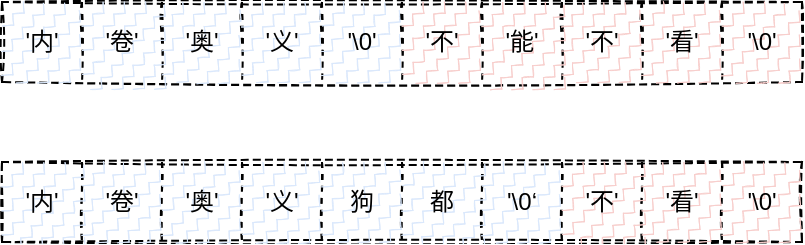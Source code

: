 <mxfile version="16.5.6" type="github">
  <diagram id="d6Chr1kHq6BCrnBENWaE" name="Page-1">
    <mxGraphModel dx="1016" dy="504" grid="1" gridSize="10" guides="1" tooltips="1" connect="1" arrows="1" fold="1" page="1" pageScale="1" pageWidth="827" pageHeight="1169" math="0" shadow="0">
      <root>
        <mxCell id="0" />
        <mxCell id="1" parent="0" />
        <mxCell id="epqsiHfunm-0UIE78kq6-46" value="" style="shape=table;startSize=0;container=1;collapsible=0;childLayout=tableLayout;shadow=0;dashed=1;sketch=1;fillColor=none;flipH=0;" vertex="1" parent="1">
          <mxGeometry x="120" y="120" width="400" height="40" as="geometry" />
        </mxCell>
        <mxCell id="epqsiHfunm-0UIE78kq6-261" style="shape=tableRow;horizontal=0;startSize=0;swimlaneHead=0;swimlaneBody=0;top=0;left=0;bottom=0;right=0;collapsible=0;dropTarget=0;fillColor=none;points=[[0,0.5],[1,0.5]];portConstraint=eastwest;shadow=0;dashed=1;sketch=1;" vertex="1" parent="epqsiHfunm-0UIE78kq6-46">
          <mxGeometry width="400" height="40" as="geometry" />
        </mxCell>
        <mxCell id="epqsiHfunm-0UIE78kq6-274" value="&#39;内&#39;" style="shape=partialRectangle;html=1;whiteSpace=wrap;connectable=0;overflow=hidden;fillColor=#dae8fc;top=0;left=0;bottom=0;right=0;pointerEvents=1;shadow=0;dashed=1;sketch=1;fillStyle=zigzag-line;strokeColor=#6c8ebf;" vertex="1" parent="epqsiHfunm-0UIE78kq6-261">
          <mxGeometry width="40" height="40" as="geometry">
            <mxRectangle width="40" height="40" as="alternateBounds" />
          </mxGeometry>
        </mxCell>
        <mxCell id="epqsiHfunm-0UIE78kq6-273" value="&#39;卷&#39;" style="shape=partialRectangle;html=1;whiteSpace=wrap;connectable=0;overflow=hidden;fillColor=#dae8fc;top=0;left=0;bottom=0;right=0;pointerEvents=1;shadow=0;dashed=1;sketch=1;fillStyle=zigzag-line;strokeColor=#6c8ebf;" vertex="1" parent="epqsiHfunm-0UIE78kq6-261">
          <mxGeometry x="40" width="40" height="40" as="geometry">
            <mxRectangle width="40" height="40" as="alternateBounds" />
          </mxGeometry>
        </mxCell>
        <mxCell id="epqsiHfunm-0UIE78kq6-272" value="&#39;奥&#39;" style="shape=partialRectangle;html=1;whiteSpace=wrap;connectable=0;overflow=hidden;fillColor=#dae8fc;top=0;left=0;bottom=0;right=0;pointerEvents=1;shadow=0;dashed=1;sketch=1;fillStyle=zigzag-line;strokeColor=#6c8ebf;" vertex="1" parent="epqsiHfunm-0UIE78kq6-261">
          <mxGeometry x="80" width="40" height="40" as="geometry">
            <mxRectangle width="40" height="40" as="alternateBounds" />
          </mxGeometry>
        </mxCell>
        <mxCell id="epqsiHfunm-0UIE78kq6-271" value="&#39;义&#39;" style="shape=partialRectangle;html=1;whiteSpace=wrap;connectable=0;overflow=hidden;fillColor=#dae8fc;top=0;left=0;bottom=0;right=0;pointerEvents=1;shadow=0;dashed=1;sketch=1;fillStyle=zigzag-line;strokeColor=#6c8ebf;" vertex="1" parent="epqsiHfunm-0UIE78kq6-261">
          <mxGeometry x="120" width="40" height="40" as="geometry">
            <mxRectangle width="40" height="40" as="alternateBounds" />
          </mxGeometry>
        </mxCell>
        <mxCell id="epqsiHfunm-0UIE78kq6-270" value="&#39;\0&#39;" style="shape=partialRectangle;html=1;whiteSpace=wrap;connectable=0;overflow=hidden;fillColor=#dae8fc;top=0;left=0;bottom=0;right=0;pointerEvents=1;shadow=0;dashed=1;sketch=1;fillStyle=zigzag-line;strokeColor=#6c8ebf;" vertex="1" parent="epqsiHfunm-0UIE78kq6-261">
          <mxGeometry x="160" width="40" height="40" as="geometry">
            <mxRectangle width="40" height="40" as="alternateBounds" />
          </mxGeometry>
        </mxCell>
        <mxCell id="epqsiHfunm-0UIE78kq6-269" value="&#39;不&#39;" style="shape=partialRectangle;html=1;whiteSpace=wrap;connectable=0;overflow=hidden;fillColor=#f8cecc;top=0;left=0;bottom=0;right=0;pointerEvents=1;shadow=0;dashed=1;sketch=1;strokeColor=#b85450;fillStyle=zigzag-line;" vertex="1" parent="epqsiHfunm-0UIE78kq6-261">
          <mxGeometry x="200" width="40" height="40" as="geometry">
            <mxRectangle width="40" height="40" as="alternateBounds" />
          </mxGeometry>
        </mxCell>
        <mxCell id="epqsiHfunm-0UIE78kq6-268" value="&#39;能&#39;" style="shape=partialRectangle;html=1;whiteSpace=wrap;connectable=0;overflow=hidden;fillColor=#f8cecc;top=0;left=0;bottom=0;right=0;pointerEvents=1;shadow=0;dashed=1;sketch=1;strokeColor=#b85450;fillStyle=zigzag-line;" vertex="1" parent="epqsiHfunm-0UIE78kq6-261">
          <mxGeometry x="240" width="40" height="40" as="geometry">
            <mxRectangle width="40" height="40" as="alternateBounds" />
          </mxGeometry>
        </mxCell>
        <mxCell id="epqsiHfunm-0UIE78kq6-267" value="&#39;不&#39;" style="shape=partialRectangle;html=1;whiteSpace=wrap;connectable=0;overflow=hidden;fillColor=#f8cecc;top=0;left=0;bottom=0;right=0;pointerEvents=1;shadow=0;dashed=1;sketch=1;strokeColor=#b85450;fillStyle=zigzag-line;" vertex="1" parent="epqsiHfunm-0UIE78kq6-261">
          <mxGeometry x="280" width="40" height="40" as="geometry">
            <mxRectangle width="40" height="40" as="alternateBounds" />
          </mxGeometry>
        </mxCell>
        <mxCell id="epqsiHfunm-0UIE78kq6-266" value="&#39;看&#39;" style="shape=partialRectangle;html=1;whiteSpace=wrap;connectable=0;overflow=hidden;fillColor=#f8cecc;top=0;left=0;bottom=0;right=0;pointerEvents=1;shadow=0;dashed=1;sketch=1;strokeColor=#b85450;fillStyle=zigzag-line;" vertex="1" parent="epqsiHfunm-0UIE78kq6-261">
          <mxGeometry x="320" width="40" height="40" as="geometry">
            <mxRectangle width="40" height="40" as="alternateBounds" />
          </mxGeometry>
        </mxCell>
        <mxCell id="epqsiHfunm-0UIE78kq6-262" value="&#39;\0&#39;" style="shape=partialRectangle;html=1;whiteSpace=wrap;connectable=0;overflow=hidden;fillColor=#f8cecc;top=0;left=0;bottom=0;right=0;pointerEvents=1;shadow=0;dashed=1;sketch=1;strokeColor=#b85450;fillStyle=zigzag-line;" vertex="1" parent="epqsiHfunm-0UIE78kq6-261">
          <mxGeometry x="360" width="40" height="40" as="geometry">
            <mxRectangle width="40" height="40" as="alternateBounds" />
          </mxGeometry>
        </mxCell>
        <mxCell id="epqsiHfunm-0UIE78kq6-292" value="" style="shape=table;startSize=0;container=1;collapsible=0;childLayout=tableLayout;shadow=0;dashed=1;sketch=1;fillColor=none;flipH=0;" vertex="1" parent="1">
          <mxGeometry x="120" y="200" width="400" height="40" as="geometry" />
        </mxCell>
        <mxCell id="epqsiHfunm-0UIE78kq6-293" style="shape=tableRow;horizontal=0;startSize=0;swimlaneHead=0;swimlaneBody=0;top=0;left=0;bottom=0;right=0;collapsible=0;dropTarget=0;fillColor=none;points=[[0,0.5],[1,0.5]];portConstraint=eastwest;shadow=0;dashed=1;sketch=1;" vertex="1" parent="epqsiHfunm-0UIE78kq6-292">
          <mxGeometry width="400" height="40" as="geometry" />
        </mxCell>
        <mxCell id="epqsiHfunm-0UIE78kq6-294" value="&#39;内&#39;" style="shape=partialRectangle;html=1;whiteSpace=wrap;connectable=0;overflow=hidden;fillColor=#dae8fc;top=0;left=0;bottom=0;right=0;pointerEvents=1;shadow=0;dashed=1;sketch=1;strokeColor=#6c8ebf;fillStyle=zigzag-line;" vertex="1" parent="epqsiHfunm-0UIE78kq6-293">
          <mxGeometry width="40" height="40" as="geometry">
            <mxRectangle width="40" height="40" as="alternateBounds" />
          </mxGeometry>
        </mxCell>
        <mxCell id="epqsiHfunm-0UIE78kq6-295" value="&#39;卷&#39;" style="shape=partialRectangle;html=1;whiteSpace=wrap;connectable=0;overflow=hidden;fillColor=#dae8fc;top=0;left=0;bottom=0;right=0;pointerEvents=1;shadow=0;dashed=1;sketch=1;strokeColor=#6c8ebf;fillStyle=zigzag-line;" vertex="1" parent="epqsiHfunm-0UIE78kq6-293">
          <mxGeometry x="40" width="40" height="40" as="geometry">
            <mxRectangle width="40" height="40" as="alternateBounds" />
          </mxGeometry>
        </mxCell>
        <mxCell id="epqsiHfunm-0UIE78kq6-296" value="&#39;奥&#39;" style="shape=partialRectangle;html=1;whiteSpace=wrap;connectable=0;overflow=hidden;fillColor=#dae8fc;top=0;left=0;bottom=0;right=0;pointerEvents=1;shadow=0;dashed=1;sketch=1;strokeColor=#6c8ebf;fillStyle=zigzag-line;" vertex="1" parent="epqsiHfunm-0UIE78kq6-293">
          <mxGeometry x="80" width="40" height="40" as="geometry">
            <mxRectangle width="40" height="40" as="alternateBounds" />
          </mxGeometry>
        </mxCell>
        <mxCell id="epqsiHfunm-0UIE78kq6-297" value="&#39;义&#39;" style="shape=partialRectangle;html=1;whiteSpace=wrap;connectable=0;overflow=hidden;fillColor=#dae8fc;top=0;left=0;bottom=0;right=0;pointerEvents=1;shadow=0;dashed=1;sketch=1;strokeColor=#6c8ebf;fillStyle=zigzag-line;" vertex="1" parent="epqsiHfunm-0UIE78kq6-293">
          <mxGeometry x="120" width="40" height="40" as="geometry">
            <mxRectangle width="40" height="40" as="alternateBounds" />
          </mxGeometry>
        </mxCell>
        <mxCell id="epqsiHfunm-0UIE78kq6-298" value="狗" style="shape=partialRectangle;html=1;whiteSpace=wrap;connectable=0;overflow=hidden;fillColor=#dae8fc;top=0;left=0;bottom=0;right=0;pointerEvents=1;shadow=0;dashed=1;sketch=1;strokeColor=#6c8ebf;fillStyle=zigzag-line;" vertex="1" parent="epqsiHfunm-0UIE78kq6-293">
          <mxGeometry x="160" width="40" height="40" as="geometry">
            <mxRectangle width="40" height="40" as="alternateBounds" />
          </mxGeometry>
        </mxCell>
        <mxCell id="epqsiHfunm-0UIE78kq6-299" value="都" style="shape=partialRectangle;html=1;whiteSpace=wrap;connectable=0;overflow=hidden;fillColor=#dae8fc;top=0;left=0;bottom=0;right=0;pointerEvents=1;shadow=0;dashed=1;sketch=1;strokeColor=#6c8ebf;fillStyle=zigzag-line;" vertex="1" parent="epqsiHfunm-0UIE78kq6-293">
          <mxGeometry x="200" width="40" height="40" as="geometry">
            <mxRectangle width="40" height="40" as="alternateBounds" />
          </mxGeometry>
        </mxCell>
        <mxCell id="epqsiHfunm-0UIE78kq6-300" value="&#39;\0‘" style="shape=partialRectangle;html=1;whiteSpace=wrap;connectable=0;overflow=hidden;fillColor=#dae8fc;top=0;left=0;bottom=0;right=0;pointerEvents=1;shadow=0;dashed=1;sketch=1;strokeColor=#6c8ebf;fillStyle=zigzag-line;" vertex="1" parent="epqsiHfunm-0UIE78kq6-293">
          <mxGeometry x="240" width="40" height="40" as="geometry">
            <mxRectangle width="40" height="40" as="alternateBounds" />
          </mxGeometry>
        </mxCell>
        <mxCell id="epqsiHfunm-0UIE78kq6-301" value="&#39;不&#39;" style="shape=partialRectangle;html=1;whiteSpace=wrap;connectable=0;overflow=hidden;fillColor=#f8cecc;top=0;left=0;bottom=0;right=0;pointerEvents=1;shadow=0;dashed=1;sketch=1;strokeColor=#b85450;fillStyle=zigzag-line;" vertex="1" parent="epqsiHfunm-0UIE78kq6-293">
          <mxGeometry x="280" width="40" height="40" as="geometry">
            <mxRectangle width="40" height="40" as="alternateBounds" />
          </mxGeometry>
        </mxCell>
        <mxCell id="epqsiHfunm-0UIE78kq6-302" value="&#39;看&#39;" style="shape=partialRectangle;html=1;whiteSpace=wrap;connectable=0;overflow=hidden;fillColor=#f8cecc;top=0;left=0;bottom=0;right=0;pointerEvents=1;shadow=0;dashed=1;sketch=1;strokeColor=#b85450;fillStyle=zigzag-line;" vertex="1" parent="epqsiHfunm-0UIE78kq6-293">
          <mxGeometry x="320" width="40" height="40" as="geometry">
            <mxRectangle width="40" height="40" as="alternateBounds" />
          </mxGeometry>
        </mxCell>
        <mxCell id="epqsiHfunm-0UIE78kq6-303" value="&#39;\0&#39;" style="shape=partialRectangle;html=1;whiteSpace=wrap;connectable=0;overflow=hidden;fillColor=#f8cecc;top=0;left=0;bottom=0;right=0;pointerEvents=1;shadow=0;dashed=1;sketch=1;strokeColor=#b85450;fillStyle=zigzag-line;" vertex="1" parent="epqsiHfunm-0UIE78kq6-293">
          <mxGeometry x="360" width="40" height="40" as="geometry">
            <mxRectangle width="40" height="40" as="alternateBounds" />
          </mxGeometry>
        </mxCell>
      </root>
    </mxGraphModel>
  </diagram>
</mxfile>
